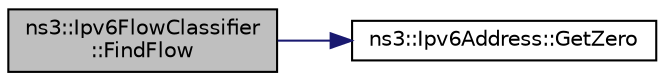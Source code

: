 digraph "ns3::Ipv6FlowClassifier::FindFlow"
{
 // LATEX_PDF_SIZE
  edge [fontname="Helvetica",fontsize="10",labelfontname="Helvetica",labelfontsize="10"];
  node [fontname="Helvetica",fontsize="10",shape=record];
  rankdir="LR";
  Node1 [label="ns3::Ipv6FlowClassifier\l::FindFlow",height=0.2,width=0.4,color="black", fillcolor="grey75", style="filled", fontcolor="black",tooltip="Searches for the FiveTuple corresponding to the given flowId."];
  Node1 -> Node2 [color="midnightblue",fontsize="10",style="solid",fontname="Helvetica"];
  Node2 [label="ns3::Ipv6Address::GetZero",height=0.2,width=0.4,color="black", fillcolor="white", style="filled",URL="$classns3_1_1_ipv6_address.html#a63a34bdb1505e05fbdd07d316d0bd7e6",tooltip="Get the 0 (::) Ipv6Address."];
}
